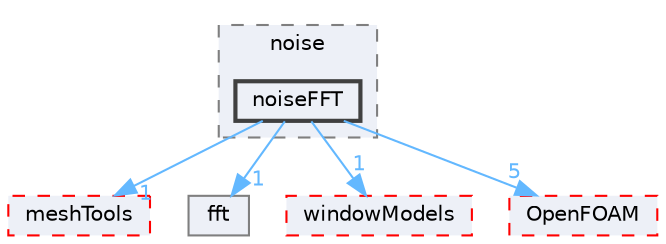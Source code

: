 digraph "src/randomProcesses/noise/noiseFFT"
{
 // LATEX_PDF_SIZE
  bgcolor="transparent";
  edge [fontname=Helvetica,fontsize=10,labelfontname=Helvetica,labelfontsize=10];
  node [fontname=Helvetica,fontsize=10,shape=box,height=0.2,width=0.4];
  compound=true
  subgraph clusterdir_961fac5356e98051294954c7e09f6043 {
    graph [ bgcolor="#edf0f7", pencolor="grey50", label="noise", fontname=Helvetica,fontsize=10 style="filled,dashed", URL="dir_961fac5356e98051294954c7e09f6043.html",tooltip=""]
  dir_2b0c4fb1ce1a98fdfc0b99efde8e1f3c [label="noiseFFT", fillcolor="#edf0f7", color="grey25", style="filled,bold", URL="dir_2b0c4fb1ce1a98fdfc0b99efde8e1f3c.html",tooltip=""];
  }
  dir_ae30ad0bef50cf391b24c614251bb9fd [label="meshTools", fillcolor="#edf0f7", color="red", style="filled,dashed", URL="dir_ae30ad0bef50cf391b24c614251bb9fd.html",tooltip=""];
  dir_afc6b950f4df59744860d38e9c4c8c41 [label="fft", fillcolor="#edf0f7", color="grey50", style="filled", URL="dir_afc6b950f4df59744860d38e9c4c8c41.html",tooltip=""];
  dir_b8f1823f9c5a8389ffb5d2d4a123a4f8 [label="windowModels", fillcolor="#edf0f7", color="red", style="filled,dashed", URL="dir_b8f1823f9c5a8389ffb5d2d4a123a4f8.html",tooltip=""];
  dir_c5473ff19b20e6ec4dfe5c310b3778a8 [label="OpenFOAM", fillcolor="#edf0f7", color="red", style="filled,dashed", URL="dir_c5473ff19b20e6ec4dfe5c310b3778a8.html",tooltip=""];
  dir_2b0c4fb1ce1a98fdfc0b99efde8e1f3c->dir_ae30ad0bef50cf391b24c614251bb9fd [headlabel="1", labeldistance=1.5 headhref="dir_002557_002382.html" href="dir_002557_002382.html" color="steelblue1" fontcolor="steelblue1"];
  dir_2b0c4fb1ce1a98fdfc0b99efde8e1f3c->dir_afc6b950f4df59744860d38e9c4c8c41 [headlabel="1", labeldistance=1.5 headhref="dir_002557_001316.html" href="dir_002557_001316.html" color="steelblue1" fontcolor="steelblue1"];
  dir_2b0c4fb1ce1a98fdfc0b99efde8e1f3c->dir_b8f1823f9c5a8389ffb5d2d4a123a4f8 [headlabel="1", labeldistance=1.5 headhref="dir_002557_004409.html" href="dir_002557_004409.html" color="steelblue1" fontcolor="steelblue1"];
  dir_2b0c4fb1ce1a98fdfc0b99efde8e1f3c->dir_c5473ff19b20e6ec4dfe5c310b3778a8 [headlabel="5", labeldistance=1.5 headhref="dir_002557_002695.html" href="dir_002557_002695.html" color="steelblue1" fontcolor="steelblue1"];
}
